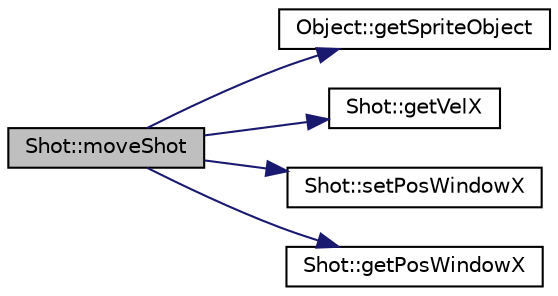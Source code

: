 digraph "Shot::moveShot"
{
  edge [fontname="Helvetica",fontsize="10",labelfontname="Helvetica",labelfontsize="10"];
  node [fontname="Helvetica",fontsize="10",shape=record];
  rankdir="LR";
  Node1 [label="Shot::moveShot",height=0.2,width=0.4,color="black", fillcolor="grey75", style="filled" fontcolor="black"];
  Node1 -> Node2 [color="midnightblue",fontsize="10",style="solid",fontname="Helvetica"];
  Node2 [label="Object::getSpriteObject",height=0.2,width=0.4,color="black", fillcolor="white", style="filled",URL="$class_object.html#ae8e20b37d4ea189e187ba7e1762f30ce",tooltip="Return the sprite of the object."];
  Node1 -> Node3 [color="midnightblue",fontsize="10",style="solid",fontname="Helvetica"];
  Node3 [label="Shot::getVelX",height=0.2,width=0.4,color="black", fillcolor="white", style="filled",URL="$class_shot.html#a915296cb7ded586656a1afa56d708dab",tooltip="Return velocity in X coordinate."];
  Node1 -> Node4 [color="midnightblue",fontsize="10",style="solid",fontname="Helvetica"];
  Node4 [label="Shot::setPosWindowX",height=0.2,width=0.4,color="black", fillcolor="white", style="filled",URL="$class_shot.html#a156c55ed3336d529833dd1b4653cd192",tooltip="Set the window position in X coordinate."];
  Node1 -> Node5 [color="midnightblue",fontsize="10",style="solid",fontname="Helvetica"];
  Node5 [label="Shot::getPosWindowX",height=0.2,width=0.4,color="black", fillcolor="white", style="filled",URL="$class_shot.html#aed9bc48d9b7c29aa6a618ce9432e0b0a",tooltip="Return position in X coordinate on window."];
}

